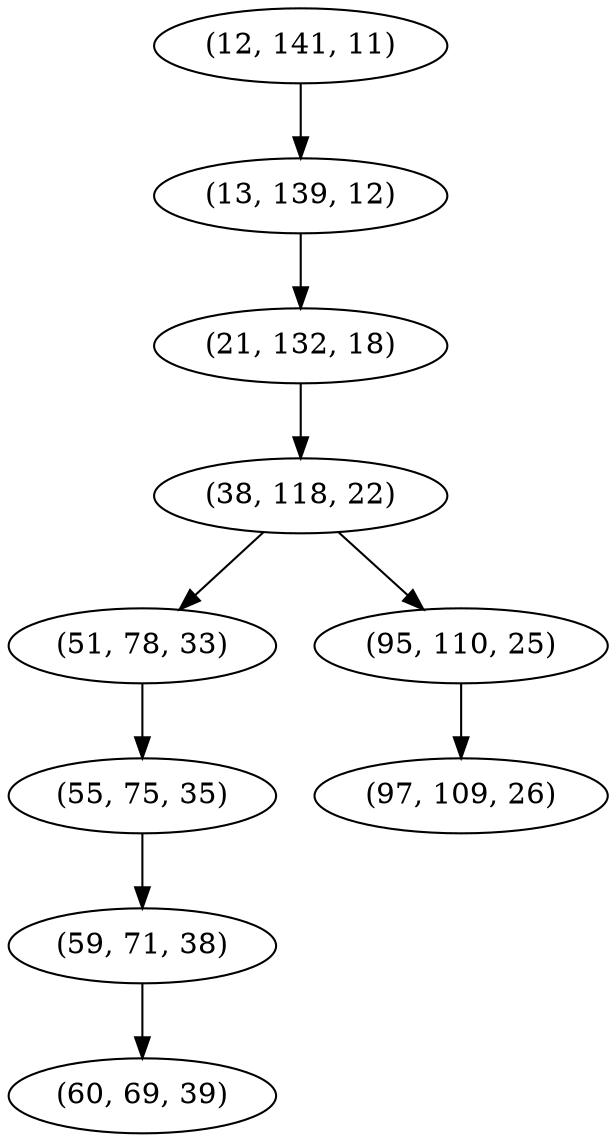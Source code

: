 digraph tree {
    "(12, 141, 11)";
    "(13, 139, 12)";
    "(21, 132, 18)";
    "(38, 118, 22)";
    "(51, 78, 33)";
    "(55, 75, 35)";
    "(59, 71, 38)";
    "(60, 69, 39)";
    "(95, 110, 25)";
    "(97, 109, 26)";
    "(12, 141, 11)" -> "(13, 139, 12)";
    "(13, 139, 12)" -> "(21, 132, 18)";
    "(21, 132, 18)" -> "(38, 118, 22)";
    "(38, 118, 22)" -> "(51, 78, 33)";
    "(38, 118, 22)" -> "(95, 110, 25)";
    "(51, 78, 33)" -> "(55, 75, 35)";
    "(55, 75, 35)" -> "(59, 71, 38)";
    "(59, 71, 38)" -> "(60, 69, 39)";
    "(95, 110, 25)" -> "(97, 109, 26)";
}
